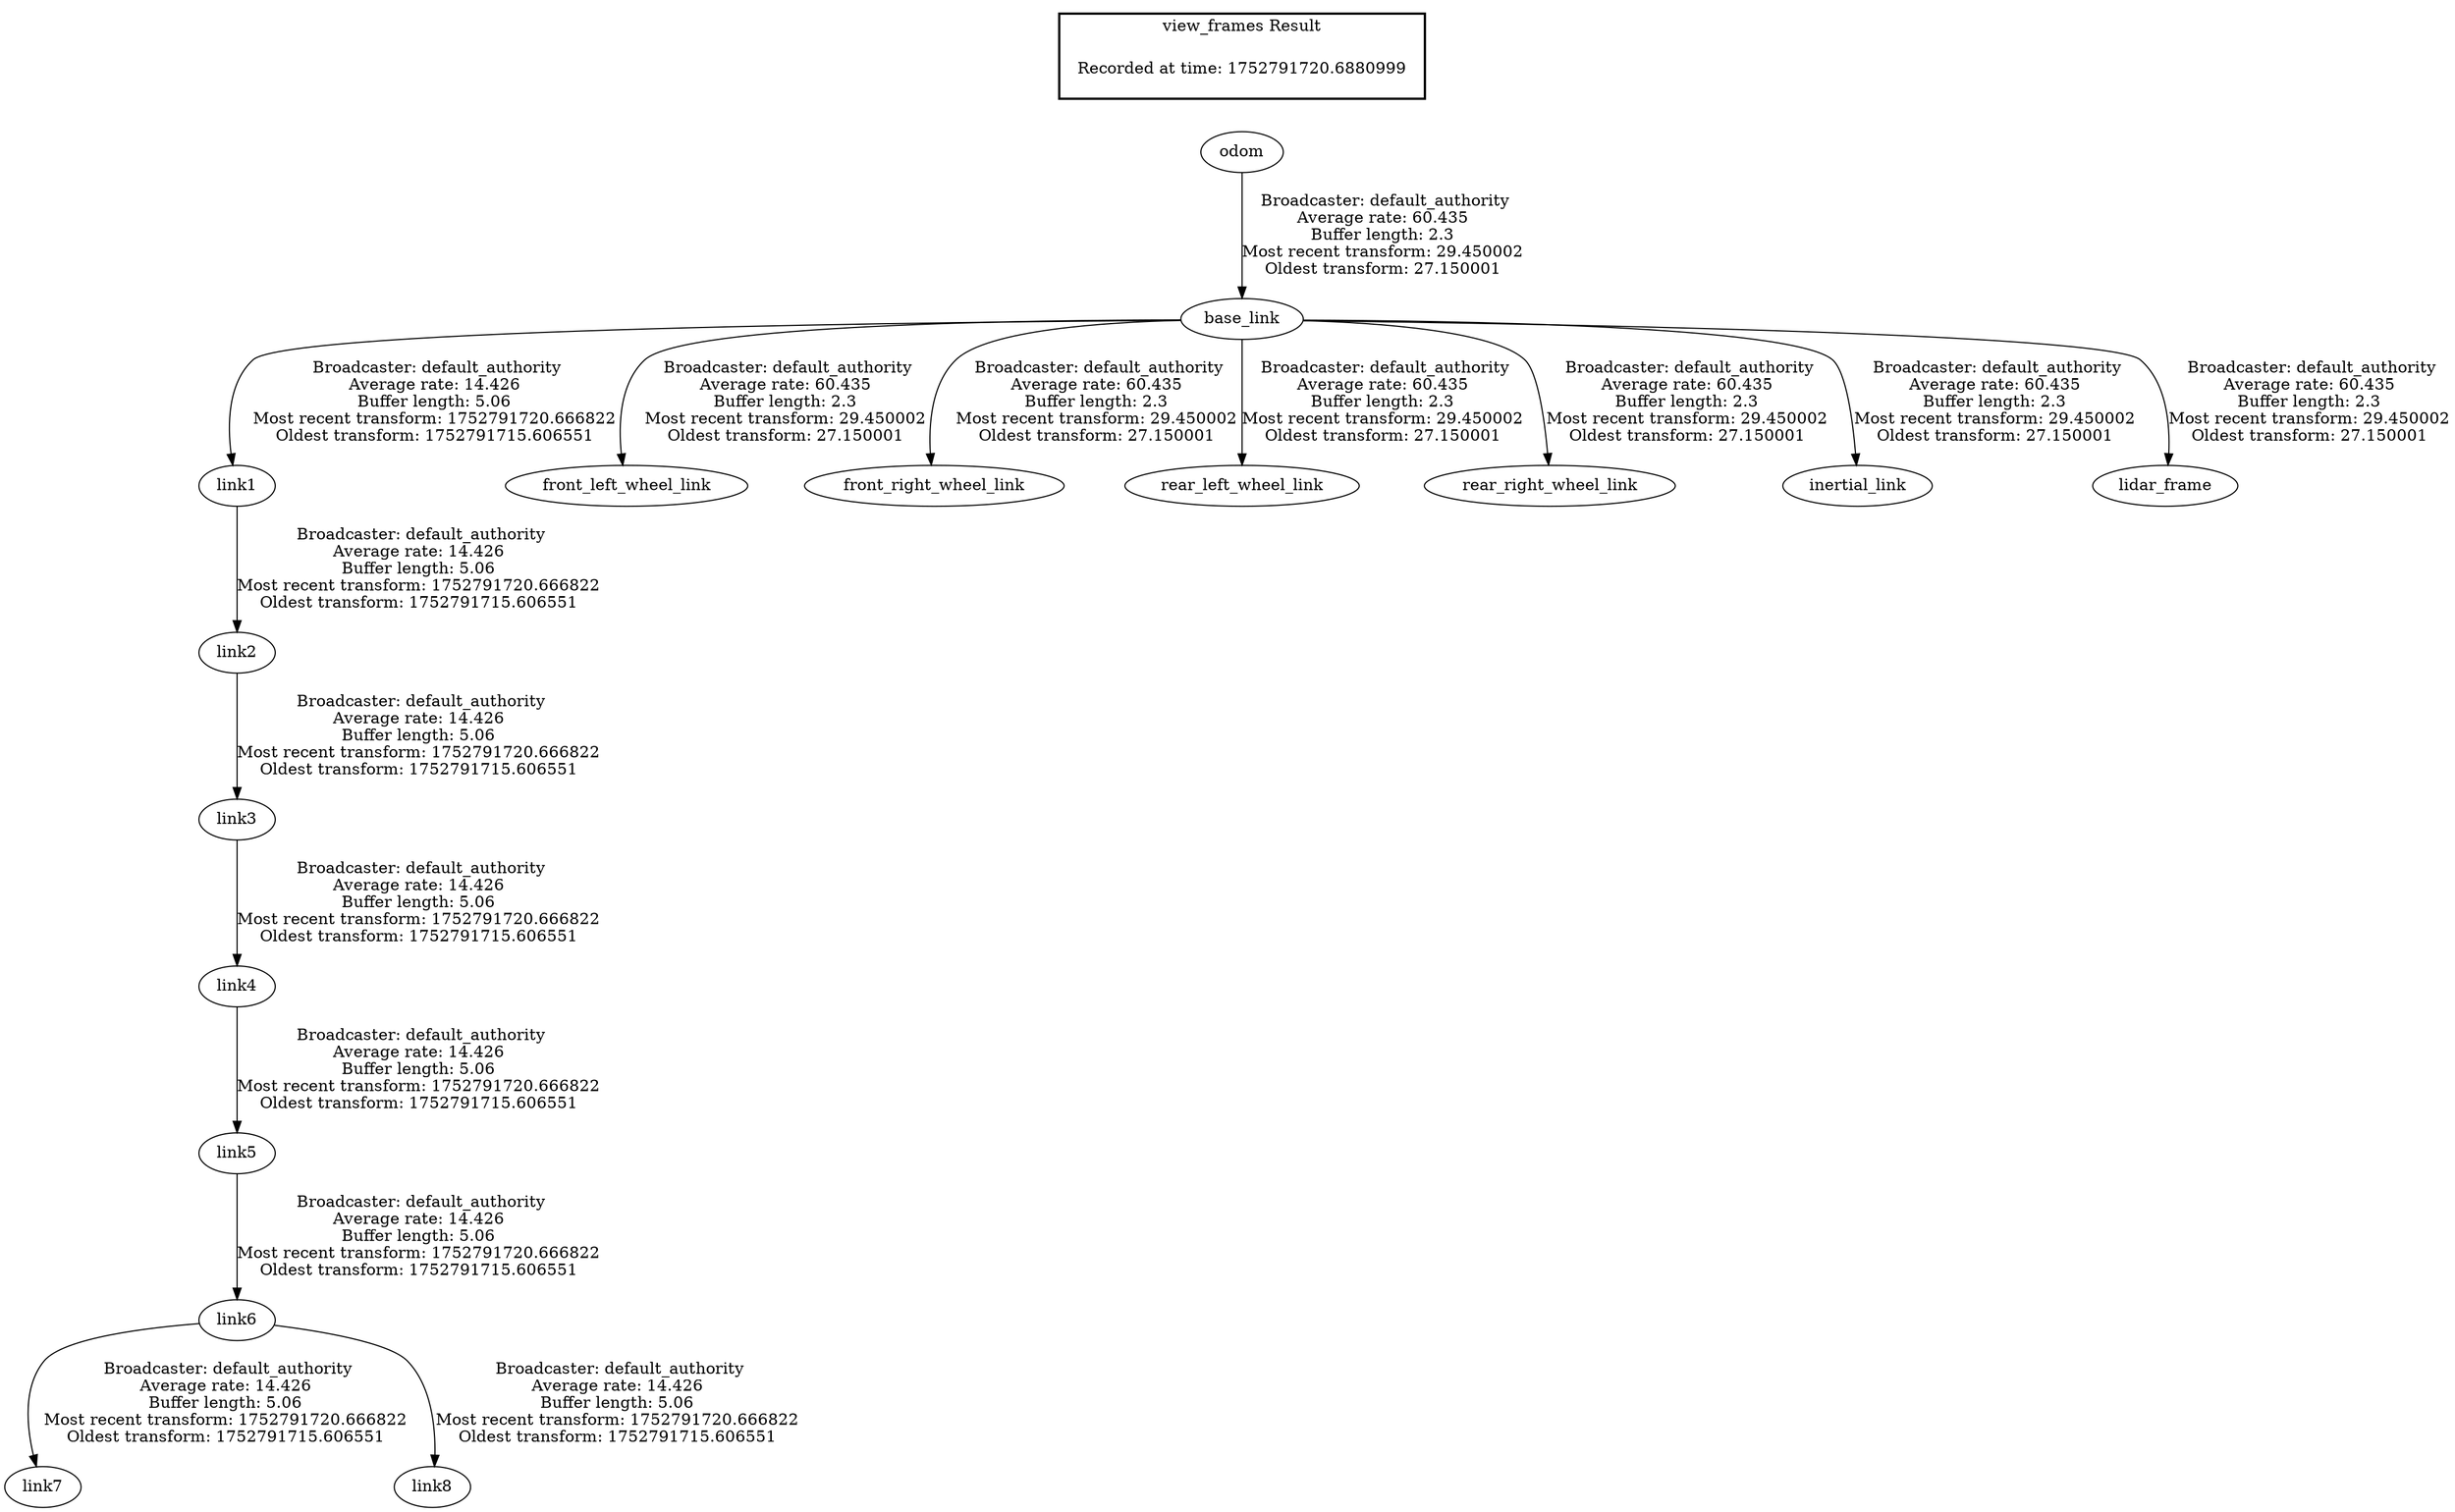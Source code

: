 digraph G {
"base_link" -> "link1"[label=" Broadcaster: default_authority\nAverage rate: 14.426\nBuffer length: 5.06\nMost recent transform: 1752791720.666822\nOldest transform: 1752791715.606551\n"];
"odom" -> "base_link"[label=" Broadcaster: default_authority\nAverage rate: 60.435\nBuffer length: 2.3\nMost recent transform: 29.450002\nOldest transform: 27.150001\n"];
"link1" -> "link2"[label=" Broadcaster: default_authority\nAverage rate: 14.426\nBuffer length: 5.06\nMost recent transform: 1752791720.666822\nOldest transform: 1752791715.606551\n"];
"link2" -> "link3"[label=" Broadcaster: default_authority\nAverage rate: 14.426\nBuffer length: 5.06\nMost recent transform: 1752791720.666822\nOldest transform: 1752791715.606551\n"];
"link3" -> "link4"[label=" Broadcaster: default_authority\nAverage rate: 14.426\nBuffer length: 5.06\nMost recent transform: 1752791720.666822\nOldest transform: 1752791715.606551\n"];
"link4" -> "link5"[label=" Broadcaster: default_authority\nAverage rate: 14.426\nBuffer length: 5.06\nMost recent transform: 1752791720.666822\nOldest transform: 1752791715.606551\n"];
"link5" -> "link6"[label=" Broadcaster: default_authority\nAverage rate: 14.426\nBuffer length: 5.06\nMost recent transform: 1752791720.666822\nOldest transform: 1752791715.606551\n"];
"link6" -> "link7"[label=" Broadcaster: default_authority\nAverage rate: 14.426\nBuffer length: 5.06\nMost recent transform: 1752791720.666822\nOldest transform: 1752791715.606551\n"];
"link6" -> "link8"[label=" Broadcaster: default_authority\nAverage rate: 14.426\nBuffer length: 5.06\nMost recent transform: 1752791720.666822\nOldest transform: 1752791715.606551\n"];
"base_link" -> "front_left_wheel_link"[label=" Broadcaster: default_authority\nAverage rate: 60.435\nBuffer length: 2.3\nMost recent transform: 29.450002\nOldest transform: 27.150001\n"];
"base_link" -> "front_right_wheel_link"[label=" Broadcaster: default_authority\nAverage rate: 60.435\nBuffer length: 2.3\nMost recent transform: 29.450002\nOldest transform: 27.150001\n"];
"base_link" -> "rear_left_wheel_link"[label=" Broadcaster: default_authority\nAverage rate: 60.435\nBuffer length: 2.3\nMost recent transform: 29.450002\nOldest transform: 27.150001\n"];
"base_link" -> "rear_right_wheel_link"[label=" Broadcaster: default_authority\nAverage rate: 60.435\nBuffer length: 2.3\nMost recent transform: 29.450002\nOldest transform: 27.150001\n"];
"base_link" -> "inertial_link"[label=" Broadcaster: default_authority\nAverage rate: 60.435\nBuffer length: 2.3\nMost recent transform: 29.450002\nOldest transform: 27.150001\n"];
"base_link" -> "lidar_frame"[label=" Broadcaster: default_authority\nAverage rate: 60.435\nBuffer length: 2.3\nMost recent transform: 29.450002\nOldest transform: 27.150001\n"];
edge [style=invis];
 subgraph cluster_legend { style=bold; color=black; label ="view_frames Result";
"Recorded at time: 1752791720.6880999"[ shape=plaintext ] ;
}->"odom";
}